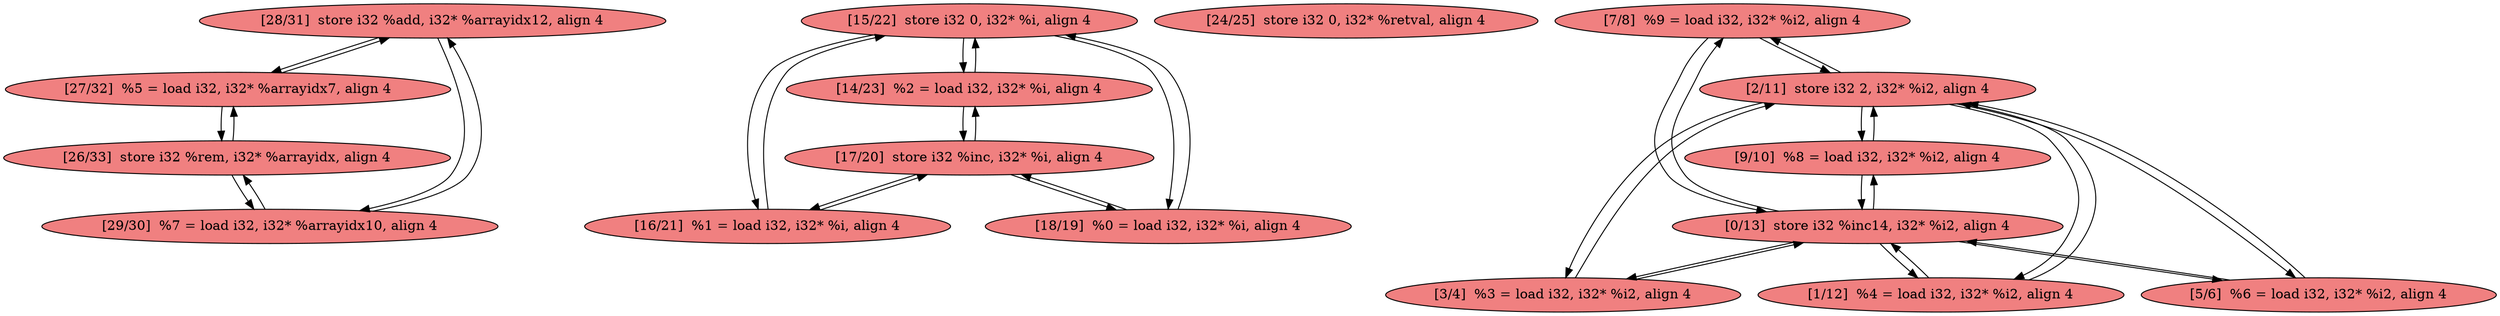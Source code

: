 
digraph G {


node33 [fillcolor=lightcoral,label="[28/31]  store i32 %add, i32* %arrayidx12, align 4",shape=ellipse,style=filled ]
node22 [fillcolor=lightcoral,label="[15/22]  store i32 0, i32* %i, align 4",shape=ellipse,style=filled ]
node18 [fillcolor=lightcoral,label="[14/23]  %2 = load i32, i32* %i, align 4",shape=ellipse,style=filled ]
node21 [fillcolor=lightcoral,label="[24/25]  store i32 0, i32* %retval, align 4",shape=ellipse,style=filled ]
node19 [fillcolor=lightcoral,label="[7/8]  %9 = load i32, i32* %i2, align 4",shape=ellipse,style=filled ]
node24 [fillcolor=lightcoral,label="[26/33]  store i32 %rem, i32* %arrayidx, align 4",shape=ellipse,style=filled ]
node23 [fillcolor=lightcoral,label="[3/4]  %3 = load i32, i32* %i2, align 4",shape=ellipse,style=filled ]
node20 [fillcolor=lightcoral,label="[16/21]  %1 = load i32, i32* %i, align 4",shape=ellipse,style=filled ]
node29 [fillcolor=lightcoral,label="[18/19]  %0 = load i32, i32* %i, align 4",shape=ellipse,style=filled ]
node25 [fillcolor=lightcoral,label="[17/20]  store i32 %inc, i32* %i, align 4",shape=ellipse,style=filled ]
node26 [fillcolor=lightcoral,label="[1/12]  %4 = load i32, i32* %i2, align 4",shape=ellipse,style=filled ]
node27 [fillcolor=lightcoral,label="[5/6]  %6 = load i32, i32* %i2, align 4",shape=ellipse,style=filled ]
node28 [fillcolor=lightcoral,label="[27/32]  %5 = load i32, i32* %arrayidx7, align 4",shape=ellipse,style=filled ]
node30 [fillcolor=lightcoral,label="[29/30]  %7 = load i32, i32* %arrayidx10, align 4",shape=ellipse,style=filled ]
node32 [fillcolor=lightcoral,label="[2/11]  store i32 2, i32* %i2, align 4",shape=ellipse,style=filled ]
node17 [fillcolor=lightcoral,label="[0/13]  store i32 %inc14, i32* %i2, align 4",shape=ellipse,style=filled ]
node31 [fillcolor=lightcoral,label="[9/10]  %8 = load i32, i32* %i2, align 4",shape=ellipse,style=filled ]

node29->node25 [ ]
node17->node31 [ ]
node19->node17 [ ]
node26->node17 [ ]
node32->node19 [ ]
node17->node19 [ ]
node25->node29 [ ]
node24->node28 [ ]
node18->node22 [ ]
node33->node28 [ ]
node25->node18 [ ]
node22->node18 [ ]
node24->node30 [ ]
node29->node22 [ ]
node17->node23 [ ]
node20->node25 [ ]
node17->node26 [ ]
node19->node32 [ ]
node31->node17 [ ]
node25->node20 [ ]
node18->node25 [ ]
node26->node32 [ ]
node30->node24 [ ]
node32->node23 [ ]
node27->node17 [ ]
node23->node32 [ ]
node28->node24 [ ]
node22->node20 [ ]
node20->node22 [ ]
node32->node26 [ ]
node31->node32 [ ]
node28->node33 [ ]
node27->node32 [ ]
node30->node33 [ ]
node32->node31 [ ]
node22->node29 [ ]
node23->node17 [ ]
node32->node27 [ ]
node17->node27 [ ]
node33->node30 [ ]


}
